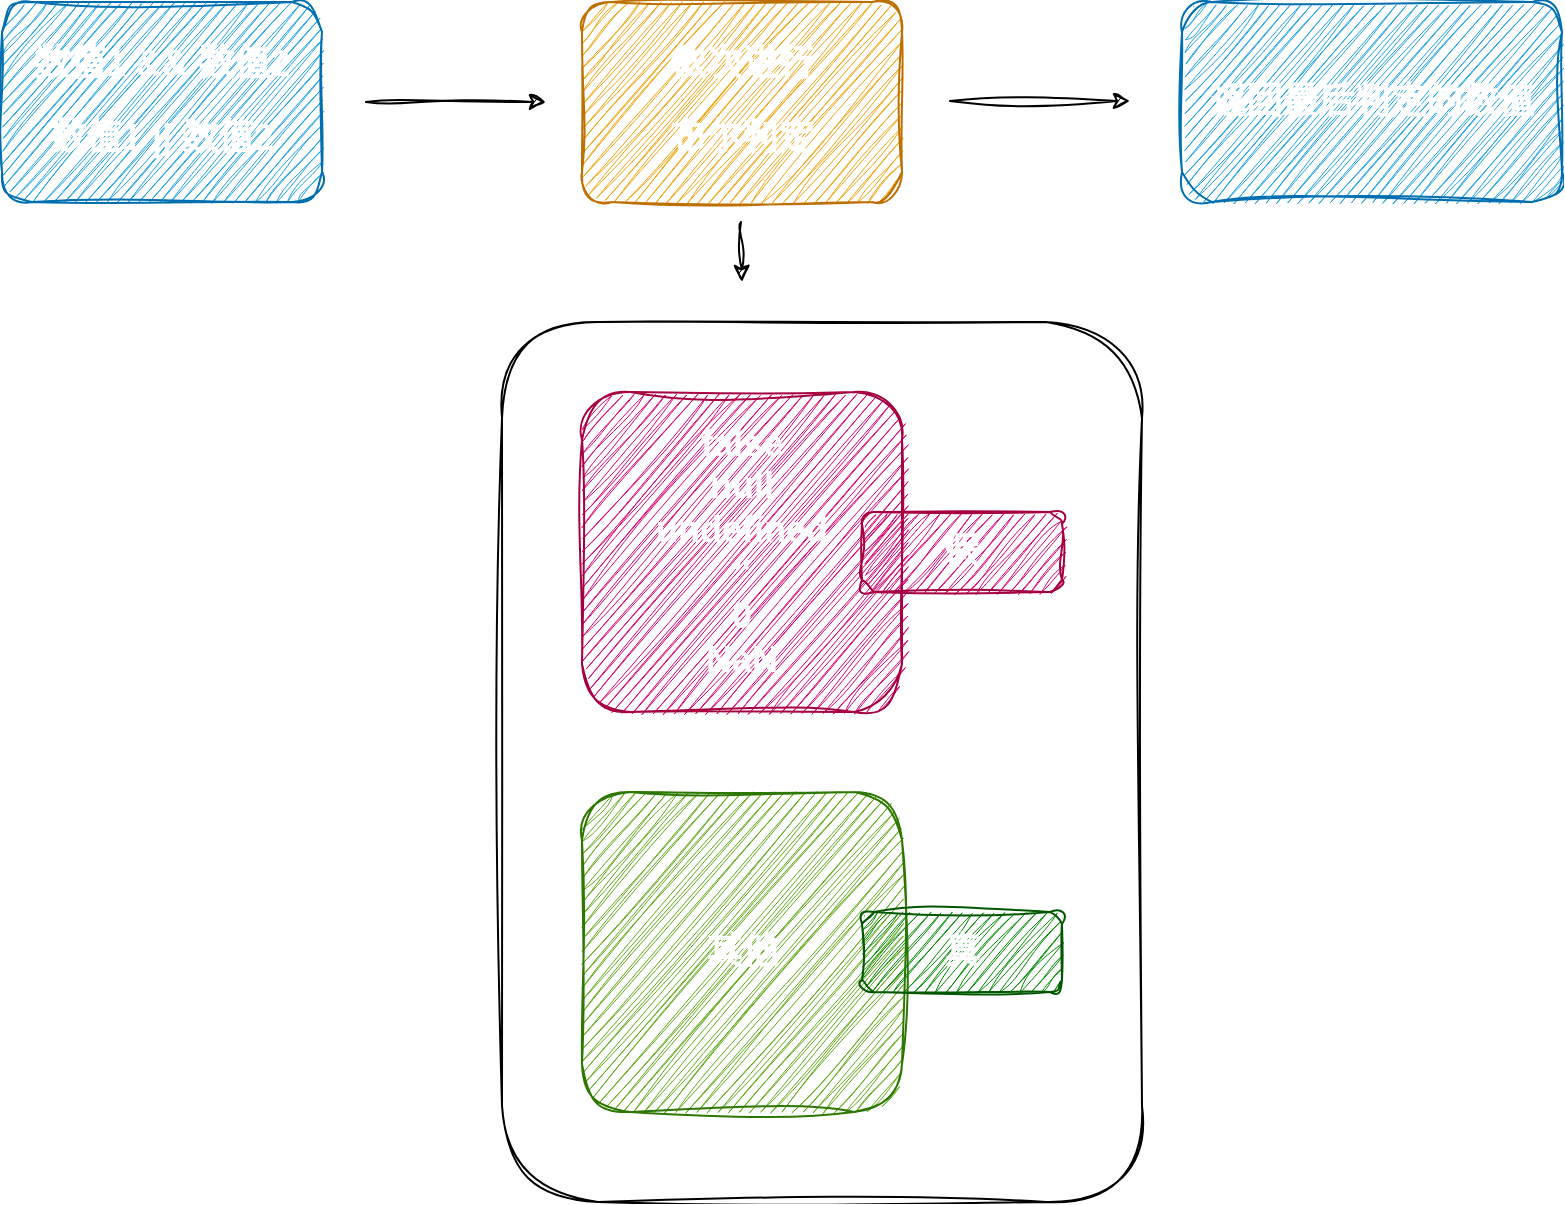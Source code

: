 <mxfile>
    <diagram id="jP-gJrSdhzTVGB5E2TeH" name="第 1 页">
        <mxGraphModel dx="1173" dy="511" grid="1" gridSize="10" guides="1" tooltips="1" connect="1" arrows="0" fold="1" page="1" pageScale="1" pageWidth="1920" pageHeight="1200" background="none" math="0" shadow="0">
            <root>
                <mxCell id="0"/>
                <mxCell id="1" parent="0"/>
                <mxCell id="3" value="&lt;h2&gt;数值1 &amp;amp;&amp;amp; 数值2&lt;/h2&gt;&lt;h2&gt;数值1 || 数值2&lt;/h2&gt;" style="rounded=1;whiteSpace=wrap;html=1;fillColor=#1ba1e2;fontColor=#ffffff;strokeColor=#006EAF;sketch=1;curveFitting=1;jiggle=2;" parent="1" vertex="1">
                    <mxGeometry x="70" y="70" width="160" height="100" as="geometry"/>
                </mxCell>
                <mxCell id="5" value="&lt;h2&gt;&lt;font color=&quot;#ffffff&quot;&gt;依次进行&lt;/font&gt;&lt;/h2&gt;&lt;h2&gt;&lt;font color=&quot;#ffffff&quot;&gt;布尔判定&lt;/font&gt;&lt;/h2&gt;" style="rounded=1;whiteSpace=wrap;html=1;fillColor=#f0a30a;fontColor=#000000;strokeColor=#BD7000;sketch=1;curveFitting=1;jiggle=2;" parent="1" vertex="1">
                    <mxGeometry x="360" y="70" width="160" height="100" as="geometry"/>
                </mxCell>
                <mxCell id="30" value="&lt;h2&gt;返回最后判定的数值&lt;/h2&gt;" style="rounded=1;whiteSpace=wrap;html=1;fillColor=#1ba1e2;fontColor=#ffffff;strokeColor=#006EAF;sketch=1;curveFitting=1;jiggle=2;" vertex="1" parent="1">
                    <mxGeometry x="660" y="70" width="190" height="100" as="geometry"/>
                </mxCell>
                <mxCell id="31" value="&lt;h2&gt;&lt;font color=&quot;#ffffff&quot;&gt;false&lt;br&gt;null&lt;br&gt;undefined&lt;br&gt;&lt;/font&gt;''&lt;br&gt;0&lt;br&gt;NaN&lt;br&gt;&lt;/h2&gt;" style="rounded=1;whiteSpace=wrap;html=1;fillColor=#d80073;fontColor=#ffffff;strokeColor=#A50040;sketch=1;curveFitting=1;jiggle=2;" vertex="1" parent="1">
                    <mxGeometry x="360" y="265" width="160" height="160" as="geometry"/>
                </mxCell>
                <mxCell id="32" value="&lt;h2&gt;假&lt;/h2&gt;" style="rounded=1;whiteSpace=wrap;html=1;fillColor=#d80073;fontColor=#ffffff;strokeColor=#A50040;sketch=1;curveFitting=1;jiggle=2;" vertex="1" parent="1">
                    <mxGeometry x="500" y="325" width="100" height="40" as="geometry"/>
                </mxCell>
                <mxCell id="33" value="&lt;h2&gt;其他&lt;/h2&gt;" style="rounded=1;whiteSpace=wrap;html=1;fillColor=#60a917;fontColor=#ffffff;strokeColor=#2D7600;sketch=1;curveFitting=1;jiggle=2;" vertex="1" parent="1">
                    <mxGeometry x="360" y="465" width="160" height="160" as="geometry"/>
                </mxCell>
                <mxCell id="34" value="&lt;h2&gt;真&lt;/h2&gt;" style="rounded=1;whiteSpace=wrap;html=1;fillColor=#008a00;fontColor=#ffffff;strokeColor=#005700;sketch=1;curveFitting=1;jiggle=2;" vertex="1" parent="1">
                    <mxGeometry x="500" y="525" width="100" height="40" as="geometry"/>
                </mxCell>
                <mxCell id="35" value="" style="endArrow=classic;html=1;sketch=1;hachureGap=4;jiggle=2;curveFitting=1;fontFamily=Architects Daughter;fontSource=https%3A%2F%2Ffonts.googleapis.com%2Fcss%3Ffamily%3DArchitects%2BDaughter;fontSize=16;" edge="1" parent="1">
                    <mxGeometry width="50" height="50" relative="1" as="geometry">
                        <mxPoint x="252" y="120" as="sourcePoint"/>
                        <mxPoint x="342" y="120" as="targetPoint"/>
                    </mxGeometry>
                </mxCell>
                <mxCell id="36" value="" style="endArrow=classic;html=1;sketch=1;hachureGap=4;jiggle=2;curveFitting=1;fontFamily=Architects Daughter;fontSource=https%3A%2F%2Ffonts.googleapis.com%2Fcss%3Ffamily%3DArchitects%2BDaughter;fontSize=16;" edge="1" parent="1">
                    <mxGeometry width="50" height="50" relative="1" as="geometry">
                        <mxPoint x="544" y="119.5" as="sourcePoint"/>
                        <mxPoint x="634" y="119.5" as="targetPoint"/>
                    </mxGeometry>
                </mxCell>
                <mxCell id="37" value="" style="endArrow=classic;html=1;sketch=1;hachureGap=4;jiggle=2;curveFitting=1;fontFamily=Architects Daughter;fontSource=https%3A%2F%2Ffonts.googleapis.com%2Fcss%3Ffamily%3DArchitects%2BDaughter;fontSize=16;" edge="1" parent="1">
                    <mxGeometry width="50" height="50" relative="1" as="geometry">
                        <mxPoint x="439.5" y="180" as="sourcePoint"/>
                        <mxPoint x="440" y="210" as="targetPoint"/>
                    </mxGeometry>
                </mxCell>
                <mxCell id="38" value="" style="rounded=1;whiteSpace=wrap;html=1;sketch=1;hachureGap=4;jiggle=2;curveFitting=1;fontFamily=Architects Daughter;fontSource=https%3A%2F%2Ffonts.googleapis.com%2Fcss%3Ffamily%3DArchitects%2BDaughter;fontSize=20;fillColor=none;" vertex="1" parent="1">
                    <mxGeometry x="320" y="230" width="320" height="440" as="geometry"/>
                </mxCell>
            </root>
        </mxGraphModel>
    </diagram>
</mxfile>